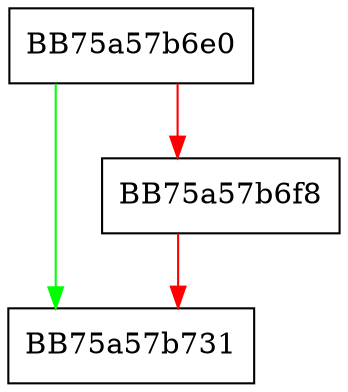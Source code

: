 digraph unwind_paren {
  node [shape="box"];
  graph [splines=ortho];
  BB75a57b6e0 -> BB75a57b731 [color="green"];
  BB75a57b6e0 -> BB75a57b6f8 [color="red"];
  BB75a57b6f8 -> BB75a57b731 [color="red"];
}